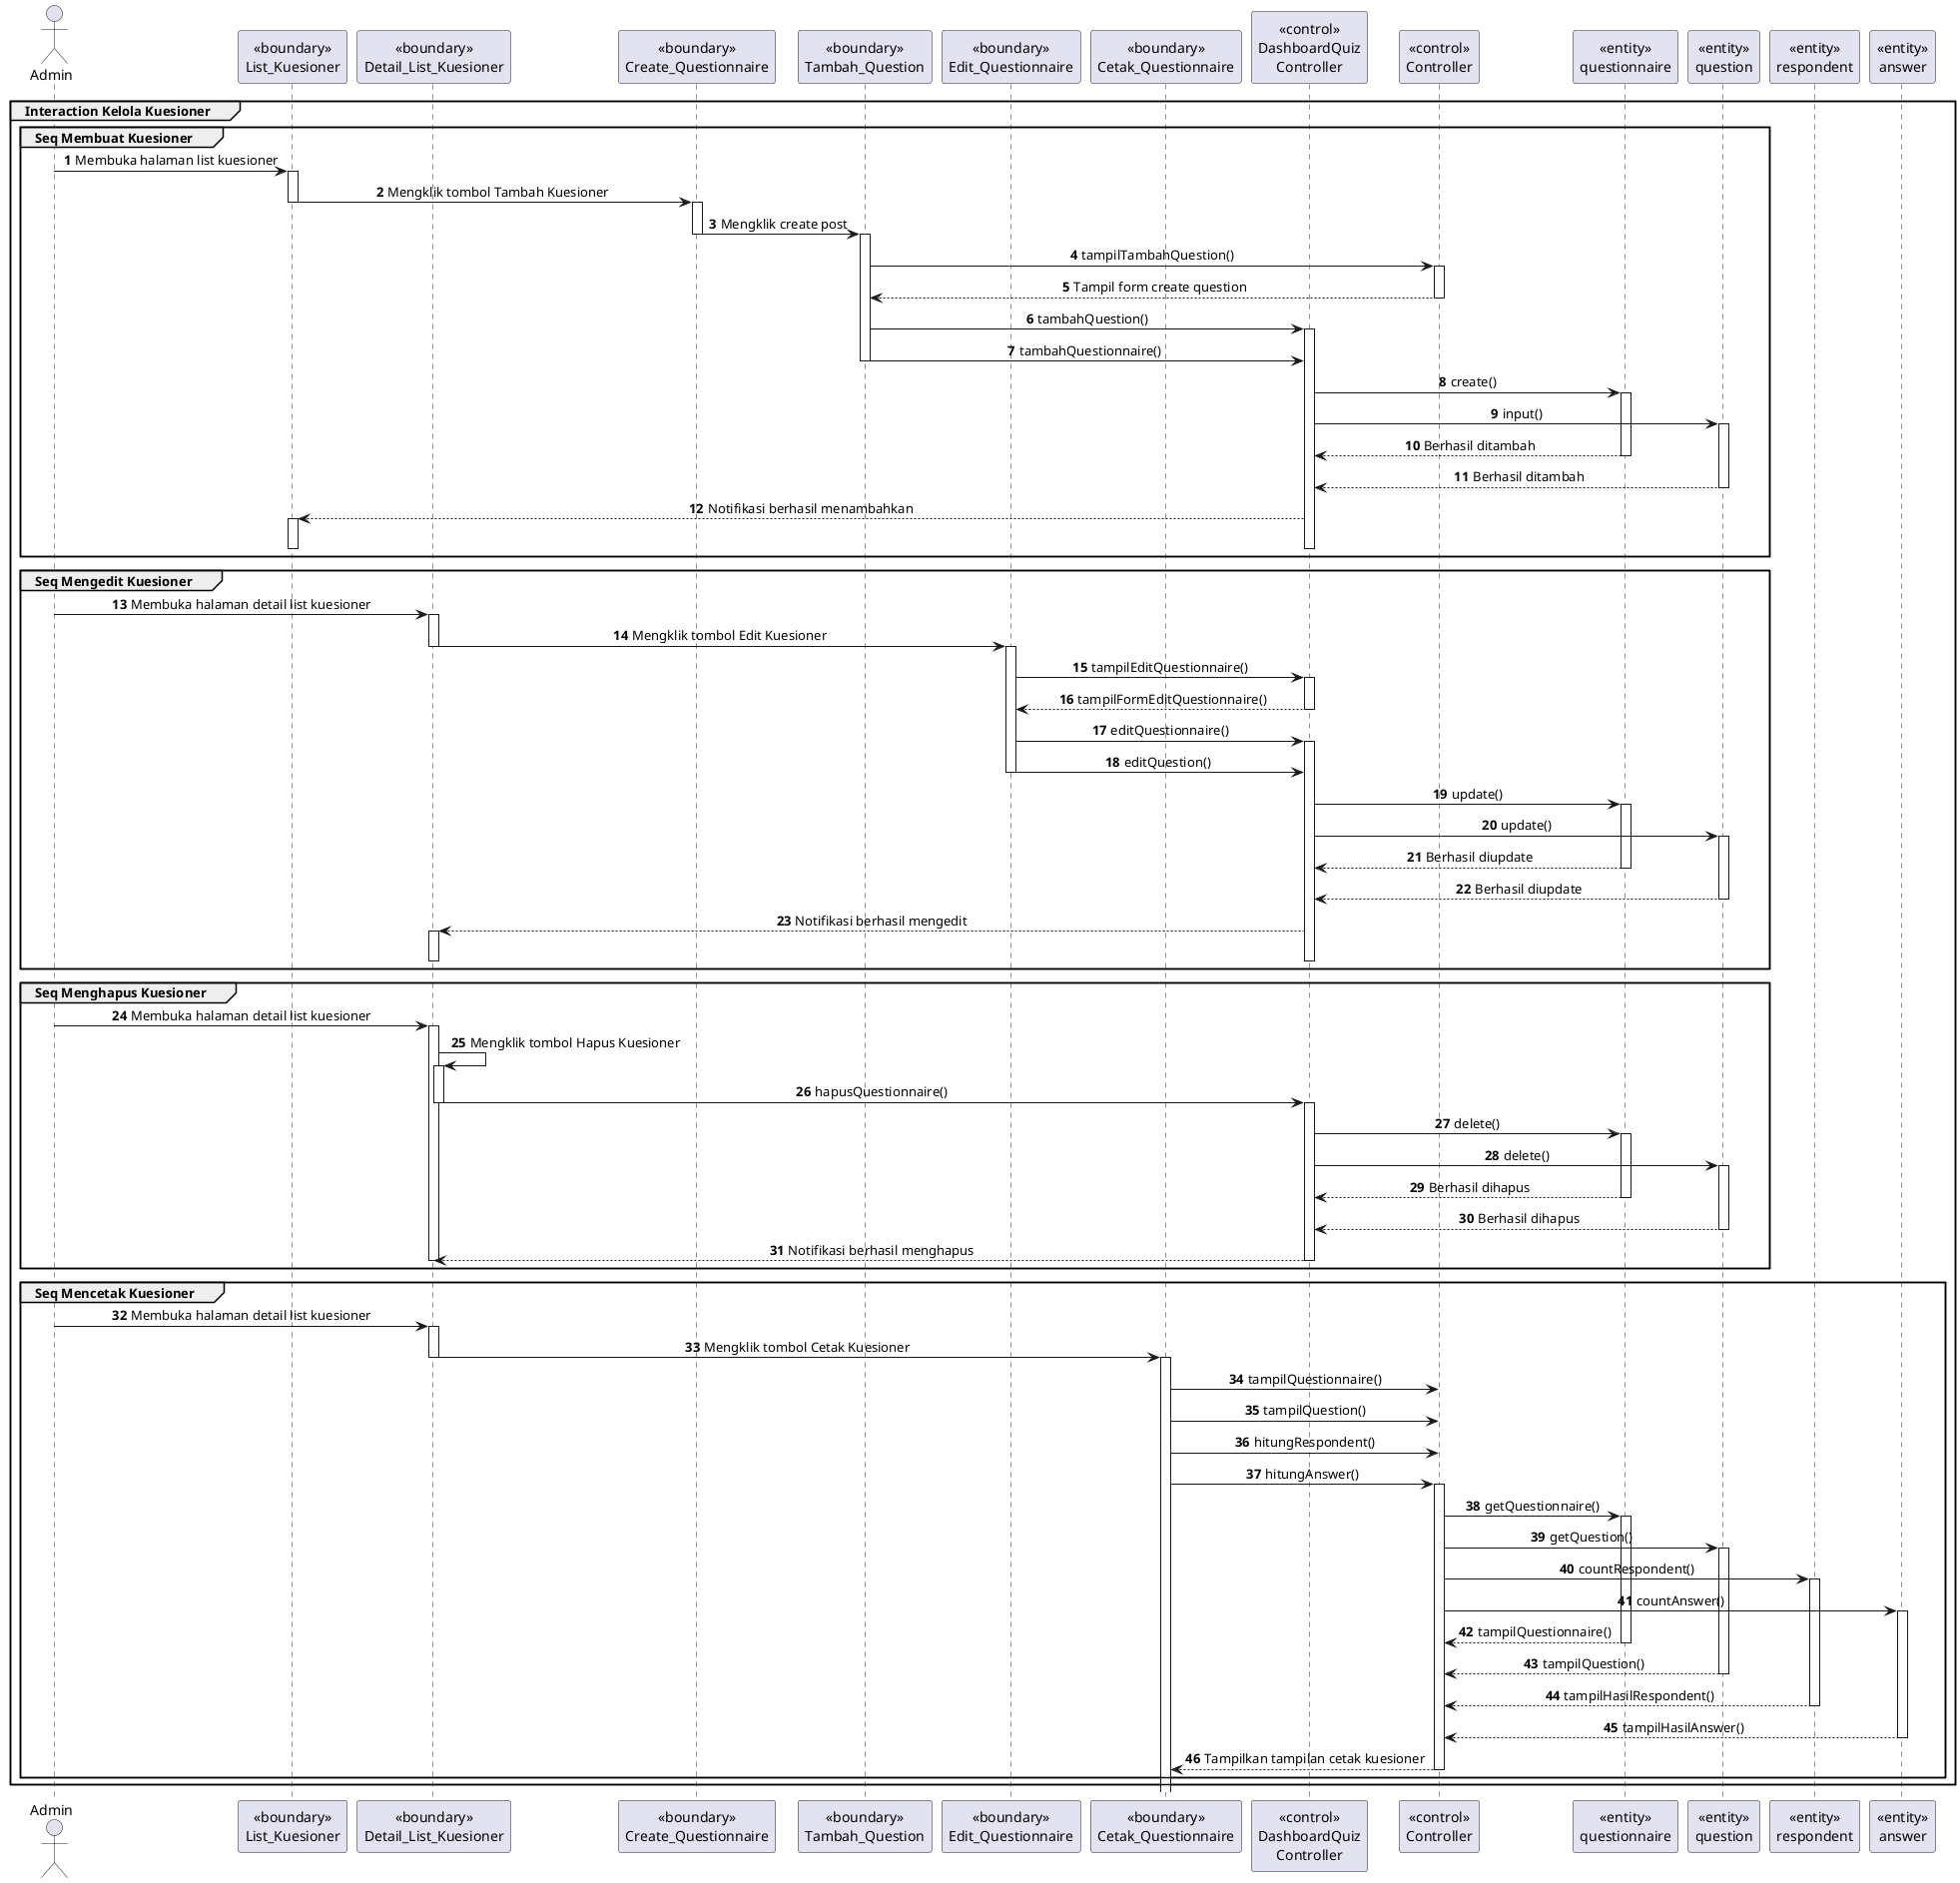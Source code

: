 @startuml Interaction Kelola Data
autonumber
' skinparam style strictuml
skinparam SequenceMessageAlignment center
group Interaction Kelola Kuesioner

    actor Admin 
    participant "<<boundary>>\nList_Kuesioner" as list
    participant "<<boundary>>\nDetail_List_Kuesioner" as dlist
    participant "<<boundary>>\nCreate_Questionnaire" as tquestionnaire
    participant "<<boundary>>\nTambah_Question" as tquestion
    participant "<<boundary>>\nEdit_Questionnaire" as equestionnaire
    participant "<<boundary>>\nCetak_Questionnaire" as cetak
    participant "<<control>>\nDashboardQuiz\nController" as dqcontrol
    participant "<<control>>\nController" as control
    participant "<<entity>>\nquestionnaire" as questioner
    participant "<<entity>>\nquestion" as question
    participant "<<entity>>\nrespondent" as respondent
    participant "<<entity>>\nanswer" as answer



    group Seq Membuat Kuesioner
        Admin-> list: Membuka halaman list kuesioner
        activate list
            list-> tquestionnaire: Mengklik tombol Tambah Kuesioner
        deactivate list

        activate tquestionnaire
            tquestionnaire-> tquestion: Mengklik create post
        deactivate tquestionnaire

        activate tquestion
            tquestion-> control: tampilTambahQuestion()
            activate control
                control--> tquestion: Tampil form create question
            deactivate control
            tquestion-> dqcontrol: tambahQuestion()
            activate dqcontrol
            tquestion-> dqcontrol: tambahQuestionnaire()
        deactivate tquestion
        dqcontrol-> questioner: create()
        activate questioner
        dqcontrol-> question: input()
        activate question
        questioner--> dqcontrol: Berhasil ditambah
        deactivate questioner
        question--> dqcontrol: Berhasil ditambah
        deactivate question
        dqcontrol--> list: Notifikasi berhasil menambahkan
        activate list
        deactivate list
        deactivate dqcontrol
    end
    
    group Seq Mengedit Kuesioner
        Admin->dlist: Membuka halaman detail list kuesioner
        activate dlist
            dlist-> equestionnaire: Mengklik tombol Edit Kuesioner
        deactivate dlist
        activate equestionnaire
        equestionnaire-> dqcontrol: tampilEditQuestionnaire()
            activate dqcontrol
                dqcontrol--> equestionnaire: tampilFormEditQuestionnaire()
            deactivate dqcontrol
        equestionnaire-> dqcontrol: editQuestionnaire()
        activate dqcontrol
        equestionnaire-> dqcontrol: editQuestion()
        deactivate equestionnaire
        dqcontrol-> questioner: update()
        activate questioner
        dqcontrol-> question: update()
        activate question
        questioner--> dqcontrol: Berhasil diupdate
        deactivate questioner
        question--> dqcontrol: Berhasil diupdate
        deactivate question
        dqcontrol--> dlist: Notifikasi berhasil mengedit
        activate dlist
        deactivate dlist
        deactivate dqcontrol
    end

    group Seq Menghapus Kuesioner
        Admin-> dlist: Membuka halaman detail list kuesioner
        activate dlist
                dlist-> dlist: Mengklik tombol Hapus Kuesioner
            activate dlist
                dlist-> dqcontrol: hapusQuestionnaire()
            deactivate dlist
            
            activate dqcontrol
                dqcontrol-> questioner: delete()
            activate questioner
                dqcontrol-> question: delete()
            activate question
                questioner--> dqcontrol: Berhasil dihapus
            deactivate questioner
                question--> dqcontrol: Berhasil dihapus
            deactivate question
                dqcontrol--> dlist: Notifikasi berhasil menghapus
            deactivate dqcontrol
        deactivate dlist
    end

    group Seq Mencetak Kuesioner
        Admin-> dlist: Membuka halaman detail list kuesioner
        activate dlist
            dlist-> cetak: Mengklik tombol Cetak Kuesioner
        deactivate dlist
        activate cetak
            cetak-> control: tampilQuestionnaire()
            cetak-> control: tampilQuestion()
            cetak-> control: hitungRespondent()
            cetak-> control: hitungAnswer()
            activate control
                control -> questioner: getQuestionnaire()
                activate questioner
                control -> question: getQuestion()
                activate question
                control -> respondent: countRespondent()
                activate respondent
                control -> answer: countAnswer()
                activate answer

                questioner--> control: tampilQuestionnaire()
                deactivate questioner
                question--> control: tampilQuestion()
                deactivate question
                respondent--> control: tampilHasilRespondent()
                deactivate respondent
                answer--> control: tampilHasilAnswer()
                deactivate answer


                control--> cetak: Tampilkan tampilan cetak kuesioner
            deactivate control
    end
end
@enduml